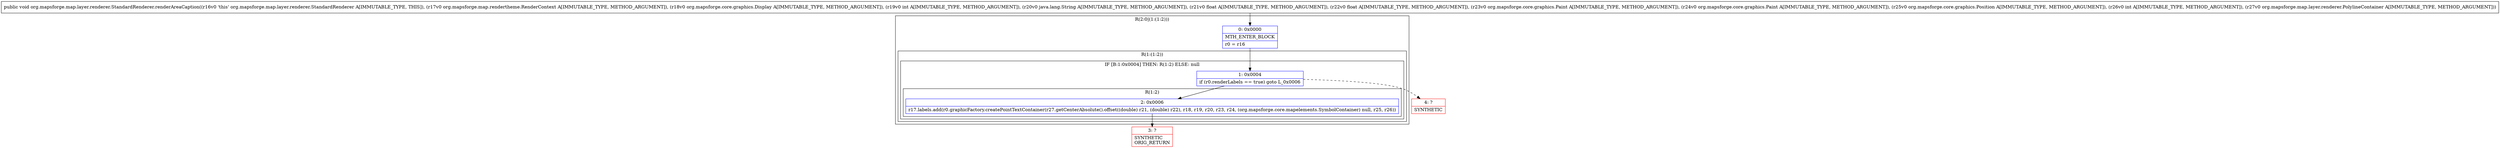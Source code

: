 digraph "CFG fororg.mapsforge.map.layer.renderer.StandardRenderer.renderAreaCaption(Lorg\/mapsforge\/map\/rendertheme\/RenderContext;Lorg\/mapsforge\/core\/graphics\/Display;ILjava\/lang\/String;FFLorg\/mapsforge\/core\/graphics\/Paint;Lorg\/mapsforge\/core\/graphics\/Paint;Lorg\/mapsforge\/core\/graphics\/Position;ILorg\/mapsforge\/map\/layer\/renderer\/PolylineContainer;)V" {
subgraph cluster_Region_1112450926 {
label = "R(2:0|(1:(1:2)))";
node [shape=record,color=blue];
Node_0 [shape=record,label="{0\:\ 0x0000|MTH_ENTER_BLOCK\l|r0 = r16\l}"];
subgraph cluster_Region_566823144 {
label = "R(1:(1:2))";
node [shape=record,color=blue];
subgraph cluster_IfRegion_503979652 {
label = "IF [B:1:0x0004] THEN: R(1:2) ELSE: null";
node [shape=record,color=blue];
Node_1 [shape=record,label="{1\:\ 0x0004|if (r0.renderLabels == true) goto L_0x0006\l}"];
subgraph cluster_Region_1005168105 {
label = "R(1:2)";
node [shape=record,color=blue];
Node_2 [shape=record,label="{2\:\ 0x0006|r17.labels.add(r0.graphicFactory.createPointTextContainer(r27.getCenterAbsolute().offset((double) r21, (double) r22), r18, r19, r20, r23, r24, (org.mapsforge.core.mapelements.SymbolContainer) null, r25, r26))\l}"];
}
}
}
}
Node_3 [shape=record,color=red,label="{3\:\ ?|SYNTHETIC\lORIG_RETURN\l}"];
Node_4 [shape=record,color=red,label="{4\:\ ?|SYNTHETIC\l}"];
MethodNode[shape=record,label="{public void org.mapsforge.map.layer.renderer.StandardRenderer.renderAreaCaption((r16v0 'this' org.mapsforge.map.layer.renderer.StandardRenderer A[IMMUTABLE_TYPE, THIS]), (r17v0 org.mapsforge.map.rendertheme.RenderContext A[IMMUTABLE_TYPE, METHOD_ARGUMENT]), (r18v0 org.mapsforge.core.graphics.Display A[IMMUTABLE_TYPE, METHOD_ARGUMENT]), (r19v0 int A[IMMUTABLE_TYPE, METHOD_ARGUMENT]), (r20v0 java.lang.String A[IMMUTABLE_TYPE, METHOD_ARGUMENT]), (r21v0 float A[IMMUTABLE_TYPE, METHOD_ARGUMENT]), (r22v0 float A[IMMUTABLE_TYPE, METHOD_ARGUMENT]), (r23v0 org.mapsforge.core.graphics.Paint A[IMMUTABLE_TYPE, METHOD_ARGUMENT]), (r24v0 org.mapsforge.core.graphics.Paint A[IMMUTABLE_TYPE, METHOD_ARGUMENT]), (r25v0 org.mapsforge.core.graphics.Position A[IMMUTABLE_TYPE, METHOD_ARGUMENT]), (r26v0 int A[IMMUTABLE_TYPE, METHOD_ARGUMENT]), (r27v0 org.mapsforge.map.layer.renderer.PolylineContainer A[IMMUTABLE_TYPE, METHOD_ARGUMENT])) }"];
MethodNode -> Node_0;
Node_0 -> Node_1;
Node_1 -> Node_2;
Node_1 -> Node_4[style=dashed];
Node_2 -> Node_3;
}

